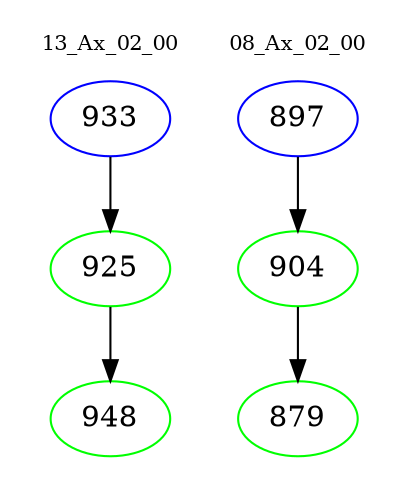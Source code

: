 digraph{
subgraph cluster_0 {
color = white
label = "13_Ax_02_00";
fontsize=10;
T0_933 [label="933", color="blue"]
T0_933 -> T0_925 [color="black"]
T0_925 [label="925", color="green"]
T0_925 -> T0_948 [color="black"]
T0_948 [label="948", color="green"]
}
subgraph cluster_1 {
color = white
label = "08_Ax_02_00";
fontsize=10;
T1_897 [label="897", color="blue"]
T1_897 -> T1_904 [color="black"]
T1_904 [label="904", color="green"]
T1_904 -> T1_879 [color="black"]
T1_879 [label="879", color="green"]
}
}

